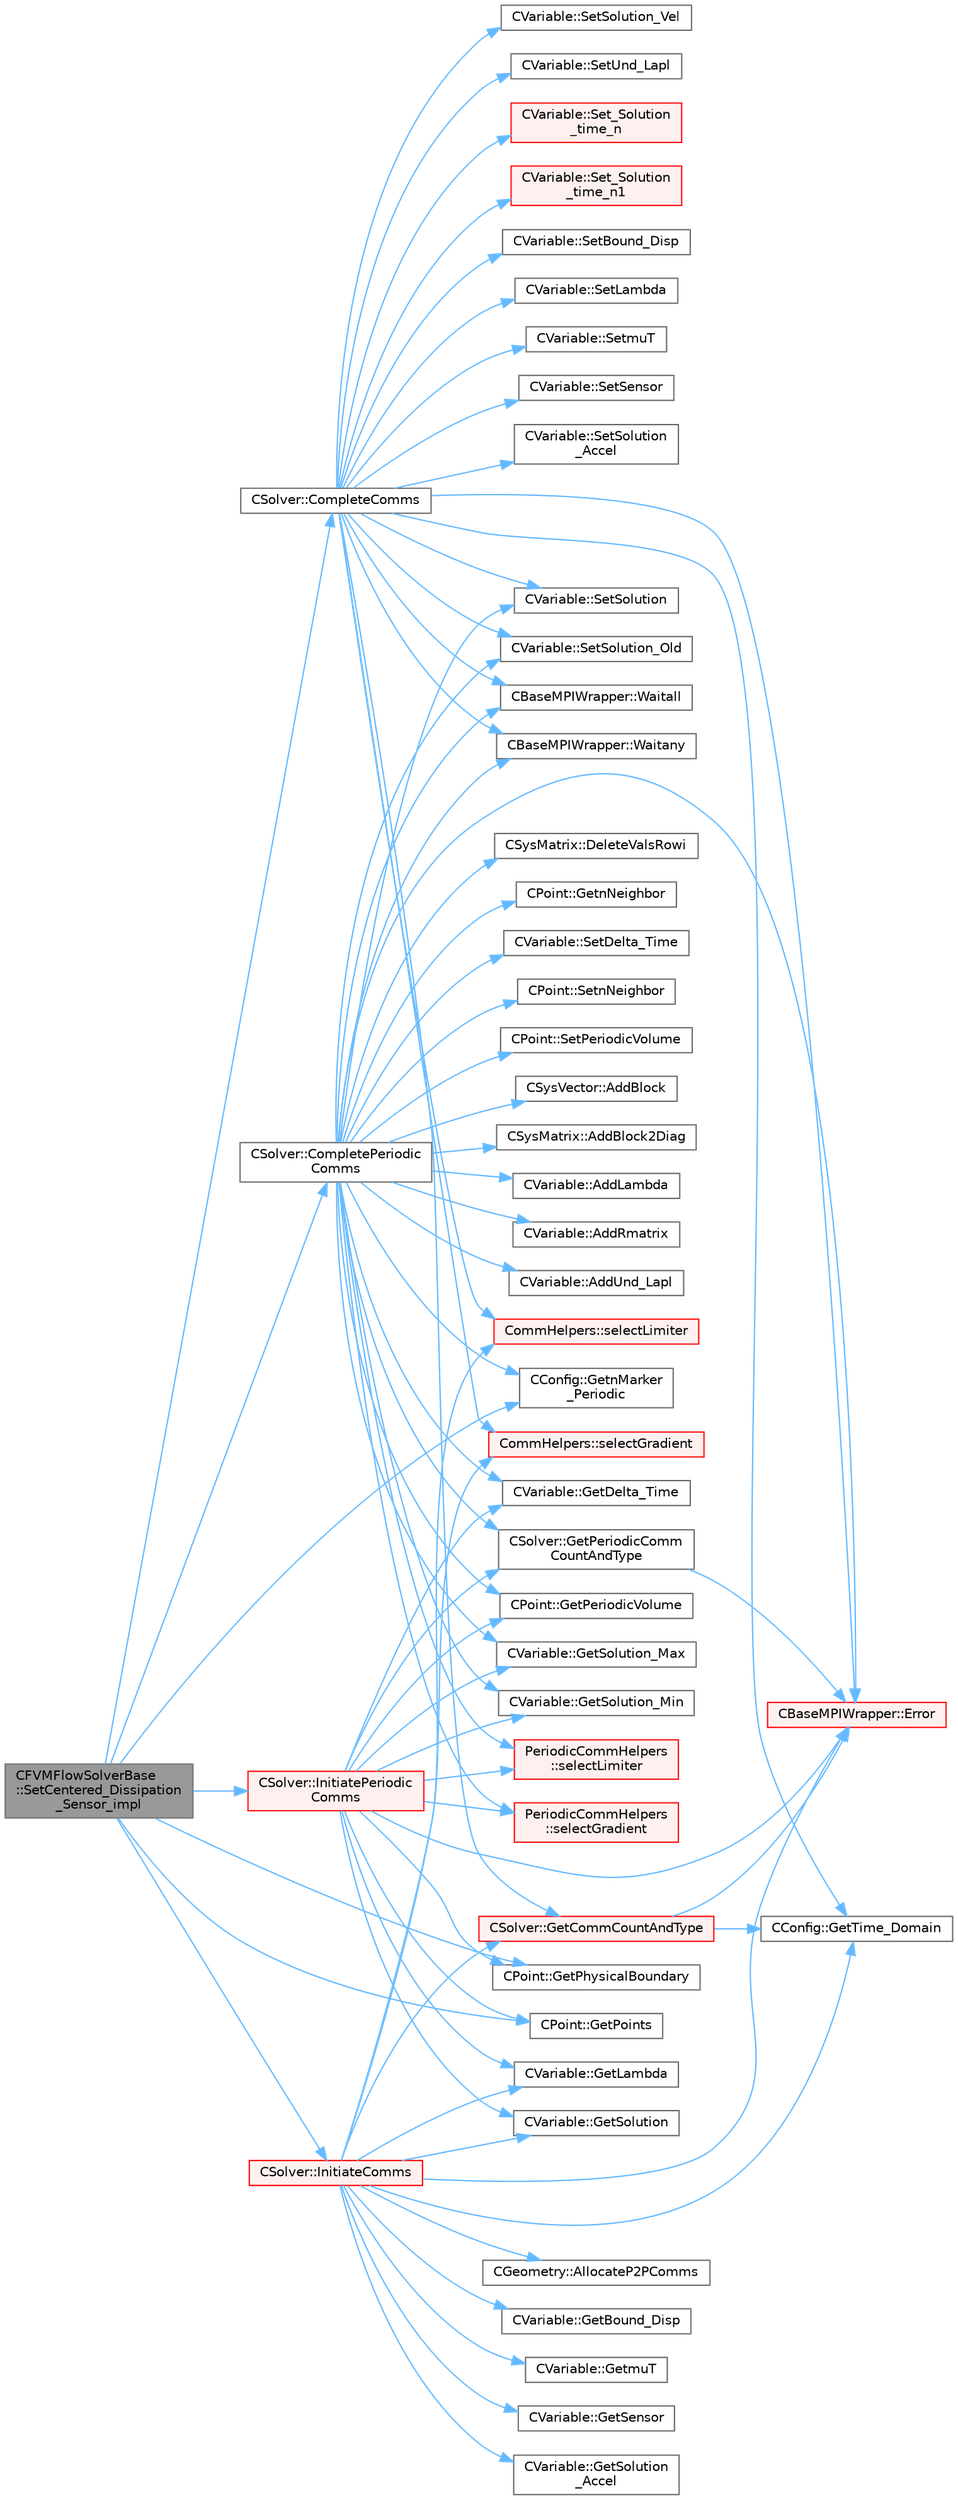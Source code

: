 digraph "CFVMFlowSolverBase::SetCentered_Dissipation_Sensor_impl"
{
 // LATEX_PDF_SIZE
  bgcolor="transparent";
  edge [fontname=Helvetica,fontsize=10,labelfontname=Helvetica,labelfontsize=10];
  node [fontname=Helvetica,fontsize=10,shape=box,height=0.2,width=0.4];
  rankdir="LR";
  Node1 [id="Node000001",label="CFVMFlowSolverBase\l::SetCentered_Dissipation\l_Sensor_impl",height=0.2,width=0.4,color="gray40", fillcolor="grey60", style="filled", fontcolor="black",tooltip="Compute the dissipation sensor for centered schemes."];
  Node1 -> Node2 [id="edge1_Node000001_Node000002",color="steelblue1",style="solid",tooltip=" "];
  Node2 [id="Node000002",label="CSolver::CompleteComms",height=0.2,width=0.4,color="grey40", fillcolor="white", style="filled",URL="$classCSolver.html#a6891c839827efbebdcbf9a349f4da92c",tooltip="Routine to complete the set of non-blocking communications launched by InitiateComms() and unpacking ..."];
  Node2 -> Node3 [id="edge2_Node000002_Node000003",color="steelblue1",style="solid",tooltip=" "];
  Node3 [id="Node000003",label="CBaseMPIWrapper::Error",height=0.2,width=0.4,color="red", fillcolor="#FFF0F0", style="filled",URL="$classCBaseMPIWrapper.html#a04457c47629bda56704e6a8804833eeb",tooltip=" "];
  Node2 -> Node5 [id="edge3_Node000002_Node000005",color="steelblue1",style="solid",tooltip=" "];
  Node5 [id="Node000005",label="CSolver::GetCommCountAndType",height=0.2,width=0.4,color="red", fillcolor="#FFF0F0", style="filled",URL="$classCSolver.html#a56fdda7e77a14dfc70449ecef91336e7",tooltip="Helper function to define the type and number of variables per point for each communication type."];
  Node5 -> Node3 [id="edge4_Node000005_Node000003",color="steelblue1",style="solid",tooltip=" "];
  Node5 -> Node7 [id="edge5_Node000005_Node000007",color="steelblue1",style="solid",tooltip=" "];
  Node7 [id="Node000007",label="CConfig::GetTime_Domain",height=0.2,width=0.4,color="grey40", fillcolor="white", style="filled",URL="$classCConfig.html#a85d2e3cf43b77c63642c40c235b853f3",tooltip="Check if the multizone problem is solved for time domain."];
  Node2 -> Node7 [id="edge6_Node000002_Node000007",color="steelblue1",style="solid",tooltip=" "];
  Node2 -> Node8 [id="edge7_Node000002_Node000008",color="steelblue1",style="solid",tooltip=" "];
  Node8 [id="Node000008",label="CommHelpers::selectGradient",height=0.2,width=0.4,color="red", fillcolor="#FFF0F0", style="filled",URL="$namespaceCommHelpers.html#a691c54929c54c5e0b153a99f22217c8b",tooltip=" "];
  Node2 -> Node13 [id="edge8_Node000002_Node000013",color="steelblue1",style="solid",tooltip=" "];
  Node13 [id="Node000013",label="CommHelpers::selectLimiter",height=0.2,width=0.4,color="red", fillcolor="#FFF0F0", style="filled",URL="$namespaceCommHelpers.html#a88e9c22d59034b9b975cd978e1d99db1",tooltip=" "];
  Node2 -> Node17 [id="edge9_Node000002_Node000017",color="steelblue1",style="solid",tooltip=" "];
  Node17 [id="Node000017",label="CVariable::Set_Solution\l_time_n",height=0.2,width=0.4,color="red", fillcolor="#FFF0F0", style="filled",URL="$classCVariable.html#abf55f051089ec13d9c0422ed3389a9dc",tooltip="Set the variable solution at time n."];
  Node2 -> Node21 [id="edge10_Node000002_Node000021",color="steelblue1",style="solid",tooltip=" "];
  Node21 [id="Node000021",label="CVariable::Set_Solution\l_time_n1",height=0.2,width=0.4,color="red", fillcolor="#FFF0F0", style="filled",URL="$classCVariable.html#a527a337871bb37c3bb2df40c2b946884",tooltip="Set the variable solution at time n-1."];
  Node2 -> Node22 [id="edge11_Node000002_Node000022",color="steelblue1",style="solid",tooltip=" "];
  Node22 [id="Node000022",label="CVariable::SetBound_Disp",height=0.2,width=0.4,color="grey40", fillcolor="white", style="filled",URL="$classCVariable.html#a840431a0403b4bddd0a99dbfdf365795",tooltip="A virtual member. Set the boundary displacement."];
  Node2 -> Node23 [id="edge12_Node000002_Node000023",color="steelblue1",style="solid",tooltip=" "];
  Node23 [id="Node000023",label="CVariable::SetLambda",height=0.2,width=0.4,color="grey40", fillcolor="white", style="filled",URL="$classCVariable.html#afc0086076d62561f31a39f774c297428",tooltip="Set the value of the spectral radius."];
  Node2 -> Node24 [id="edge13_Node000002_Node000024",color="steelblue1",style="solid",tooltip=" "];
  Node24 [id="Node000024",label="CVariable::SetmuT",height=0.2,width=0.4,color="grey40", fillcolor="white", style="filled",URL="$classCVariable.html#a91256a1e927c5a529d853d0f127243de",tooltip="Set the value of the eddy viscosity."];
  Node2 -> Node25 [id="edge14_Node000002_Node000025",color="steelblue1",style="solid",tooltip=" "];
  Node25 [id="Node000025",label="CVariable::SetSensor",height=0.2,width=0.4,color="grey40", fillcolor="white", style="filled",URL="$classCVariable.html#a79ebe4ea3cc8eccd8b004256c5492a9e",tooltip="Set pressure sensor."];
  Node2 -> Node26 [id="edge15_Node000002_Node000026",color="steelblue1",style="solid",tooltip=" "];
  Node26 [id="Node000026",label="CVariable::SetSolution",height=0.2,width=0.4,color="grey40", fillcolor="white", style="filled",URL="$classCVariable.html#a22fbbd7bc6491672843000644a05c6a5",tooltip="Set the value of the solution, all variables."];
  Node2 -> Node27 [id="edge16_Node000002_Node000027",color="steelblue1",style="solid",tooltip=" "];
  Node27 [id="Node000027",label="CVariable::SetSolution\l_Accel",height=0.2,width=0.4,color="grey40", fillcolor="white", style="filled",URL="$classCVariable.html#af87029baec777039085fb1ff17ee9555",tooltip="Set the value of the acceleration (Structural Analysis)."];
  Node2 -> Node28 [id="edge17_Node000002_Node000028",color="steelblue1",style="solid",tooltip=" "];
  Node28 [id="Node000028",label="CVariable::SetSolution_Old",height=0.2,width=0.4,color="grey40", fillcolor="white", style="filled",URL="$classCVariable.html#a6ee4d8d450971204cc054a33d6473732",tooltip="Set the value of the old solution."];
  Node2 -> Node29 [id="edge18_Node000002_Node000029",color="steelblue1",style="solid",tooltip=" "];
  Node29 [id="Node000029",label="CVariable::SetSolution_Vel",height=0.2,width=0.4,color="grey40", fillcolor="white", style="filled",URL="$classCVariable.html#a5c1430d98acd399f1371f23e6fae053f",tooltip="Set the value of the velocity (Structural Analysis)."];
  Node2 -> Node30 [id="edge19_Node000002_Node000030",color="steelblue1",style="solid",tooltip=" "];
  Node30 [id="Node000030",label="CVariable::SetUnd_Lapl",height=0.2,width=0.4,color="grey40", fillcolor="white", style="filled",URL="$classCVariable.html#a70f0c6e3ddcf2fdcde3b90f217a0d4a3",tooltip="Set a value to the undivided laplacian."];
  Node2 -> Node31 [id="edge20_Node000002_Node000031",color="steelblue1",style="solid",tooltip=" "];
  Node31 [id="Node000031",label="CBaseMPIWrapper::Waitall",height=0.2,width=0.4,color="grey40", fillcolor="white", style="filled",URL="$classCBaseMPIWrapper.html#a01c02f8c0c799ccd15023f0c2c3cae27",tooltip=" "];
  Node2 -> Node32 [id="edge21_Node000002_Node000032",color="steelblue1",style="solid",tooltip=" "];
  Node32 [id="Node000032",label="CBaseMPIWrapper::Waitany",height=0.2,width=0.4,color="grey40", fillcolor="white", style="filled",URL="$classCBaseMPIWrapper.html#a5f4a1382f625fbbfb2c6224a87591825",tooltip=" "];
  Node1 -> Node33 [id="edge22_Node000001_Node000033",color="steelblue1",style="solid",tooltip=" "];
  Node33 [id="Node000033",label="CSolver::CompletePeriodic\lComms",height=0.2,width=0.4,color="grey40", fillcolor="white", style="filled",URL="$classCSolver.html#a6b9c3e0290bce84f14ad3fde8ffa8658",tooltip="Routine to complete the set of non-blocking periodic communications launched by InitiatePeriodicComms..."];
  Node33 -> Node34 [id="edge23_Node000033_Node000034",color="steelblue1",style="solid",tooltip=" "];
  Node34 [id="Node000034",label="CSysVector::AddBlock",height=0.2,width=0.4,color="grey40", fillcolor="white", style="filled",URL="$classCSysVector.html#aa463275cba394503a9778529fdaa4494",tooltip="Add \"block\" to the vector, see SetBlock."];
  Node33 -> Node35 [id="edge24_Node000033_Node000035",color="steelblue1",style="solid",tooltip=" "];
  Node35 [id="Node000035",label="CSysMatrix::AddBlock2Diag",height=0.2,width=0.4,color="grey40", fillcolor="white", style="filled",URL="$classCSysMatrix.html#a5a4ef7eeb7f009450f575660108ed7be",tooltip="Non overwrite version of SetBlock2Diag, also with scaling."];
  Node33 -> Node36 [id="edge25_Node000033_Node000036",color="steelblue1",style="solid",tooltip=" "];
  Node36 [id="Node000036",label="CVariable::AddLambda",height=0.2,width=0.4,color="grey40", fillcolor="white", style="filled",URL="$classCVariable.html#a90383034bdbbf6b9230ecb27b043374f",tooltip="Add the value of the spectral radius."];
  Node33 -> Node37 [id="edge26_Node000033_Node000037",color="steelblue1",style="solid",tooltip=" "];
  Node37 [id="Node000037",label="CVariable::AddRmatrix",height=0.2,width=0.4,color="grey40", fillcolor="white", style="filled",URL="$classCVariable.html#ad20c6c9494cc08a50403cea1a4b65795",tooltip="Add value to the Rmatrix for least squares gradient calculations."];
  Node33 -> Node38 [id="edge27_Node000033_Node000038",color="steelblue1",style="solid",tooltip=" "];
  Node38 [id="Node000038",label="CVariable::AddUnd_Lapl",height=0.2,width=0.4,color="grey40", fillcolor="white", style="filled",URL="$classCVariable.html#a1a920f04028a1c5ae487550cef89920a",tooltip="Increment the value of the undivided laplacian of the solution."];
  Node33 -> Node39 [id="edge28_Node000033_Node000039",color="steelblue1",style="solid",tooltip=" "];
  Node39 [id="Node000039",label="CSysMatrix::DeleteValsRowi",height=0.2,width=0.4,color="grey40", fillcolor="white", style="filled",URL="$classCSysMatrix.html#a9473b0224c9b9a2749571db0bbd22a70",tooltip="Deletes the values of the row i of the sparse matrix."];
  Node33 -> Node3 [id="edge29_Node000033_Node000003",color="steelblue1",style="solid",tooltip=" "];
  Node33 -> Node40 [id="edge30_Node000033_Node000040",color="steelblue1",style="solid",tooltip=" "];
  Node40 [id="Node000040",label="CVariable::GetDelta_Time",height=0.2,width=0.4,color="grey40", fillcolor="white", style="filled",URL="$classCVariable.html#aef3ea2cd0a87d55835bb2bd332678489",tooltip="Get the value of the time step."];
  Node33 -> Node41 [id="edge31_Node000033_Node000041",color="steelblue1",style="solid",tooltip=" "];
  Node41 [id="Node000041",label="CConfig::GetnMarker\l_Periodic",height=0.2,width=0.4,color="grey40", fillcolor="white", style="filled",URL="$classCConfig.html#a8d41ac571359049bbdc4b7927e7c328a",tooltip="Get the total number of periodic markers."];
  Node33 -> Node42 [id="edge32_Node000033_Node000042",color="steelblue1",style="solid",tooltip=" "];
  Node42 [id="Node000042",label="CPoint::GetnNeighbor",height=0.2,width=0.4,color="grey40", fillcolor="white", style="filled",URL="$classCPoint.html#a49aa3858a7980bdf135f30d835bfebe9",tooltip="Get the number of neighbor of a point."];
  Node33 -> Node43 [id="edge33_Node000033_Node000043",color="steelblue1",style="solid",tooltip=" "];
  Node43 [id="Node000043",label="CSolver::GetPeriodicComm\lCountAndType",height=0.2,width=0.4,color="grey40", fillcolor="white", style="filled",URL="$classCSolver.html#a4cb94f79e1bb4dedc9e4c37606f3775c",tooltip="Helper function to define the type and number of variables per point for each communication type."];
  Node43 -> Node3 [id="edge34_Node000043_Node000003",color="steelblue1",style="solid",tooltip=" "];
  Node33 -> Node44 [id="edge35_Node000033_Node000044",color="steelblue1",style="solid",tooltip=" "];
  Node44 [id="Node000044",label="CPoint::GetPeriodicVolume",height=0.2,width=0.4,color="grey40", fillcolor="white", style="filled",URL="$classCPoint.html#a47d81f37300a47e20ee3cd66d7c457f4",tooltip="Get the missing component of area or volume for a control volume on a periodic marker."];
  Node33 -> Node45 [id="edge36_Node000033_Node000045",color="steelblue1",style="solid",tooltip=" "];
  Node45 [id="Node000045",label="CVariable::GetSolution_Max",height=0.2,width=0.4,color="grey40", fillcolor="white", style="filled",URL="$classCVariable.html#acf26b03150e1a12c455f5e8327436c28",tooltip="Get the min solution."];
  Node33 -> Node46 [id="edge37_Node000033_Node000046",color="steelblue1",style="solid",tooltip=" "];
  Node46 [id="Node000046",label="CVariable::GetSolution_Min",height=0.2,width=0.4,color="grey40", fillcolor="white", style="filled",URL="$classCVariable.html#a885cbb7a096bd4e59115f2856f4ac4a5",tooltip="Get the min solution."];
  Node33 -> Node47 [id="edge38_Node000033_Node000047",color="steelblue1",style="solid",tooltip=" "];
  Node47 [id="Node000047",label="PeriodicCommHelpers\l::selectGradient",height=0.2,width=0.4,color="red", fillcolor="#FFF0F0", style="filled",URL="$namespacePeriodicCommHelpers.html#a1fc07b93c26d00ddae225fd80c28c1fc",tooltip=" "];
  Node33 -> Node48 [id="edge39_Node000033_Node000048",color="steelblue1",style="solid",tooltip=" "];
  Node48 [id="Node000048",label="PeriodicCommHelpers\l::selectLimiter",height=0.2,width=0.4,color="red", fillcolor="#FFF0F0", style="filled",URL="$namespacePeriodicCommHelpers.html#a2f2bc43a91b0f94b664e28069ee7abd4",tooltip=" "];
  Node33 -> Node49 [id="edge40_Node000033_Node000049",color="steelblue1",style="solid",tooltip=" "];
  Node49 [id="Node000049",label="CVariable::SetDelta_Time",height=0.2,width=0.4,color="grey40", fillcolor="white", style="filled",URL="$classCVariable.html#a75d51484f25650269294a7925c0f5a3e",tooltip="Set the value of the time step."];
  Node33 -> Node50 [id="edge41_Node000033_Node000050",color="steelblue1",style="solid",tooltip=" "];
  Node50 [id="Node000050",label="CPoint::SetnNeighbor",height=0.2,width=0.4,color="grey40", fillcolor="white", style="filled",URL="$classCPoint.html#a28f69d74670361558e0fd31947cec519",tooltip="Set the number of neighbor (artificial dissipation)."];
  Node33 -> Node51 [id="edge42_Node000033_Node000051",color="steelblue1",style="solid",tooltip=" "];
  Node51 [id="Node000051",label="CPoint::SetPeriodicVolume",height=0.2,width=0.4,color="grey40", fillcolor="white", style="filled",URL="$classCPoint.html#a04fae9e559f1a077087f46208de8579c",tooltip="Set the missing component of area or volume for a control volume on a periodic marker."];
  Node33 -> Node26 [id="edge43_Node000033_Node000026",color="steelblue1",style="solid",tooltip=" "];
  Node33 -> Node28 [id="edge44_Node000033_Node000028",color="steelblue1",style="solid",tooltip=" "];
  Node33 -> Node31 [id="edge45_Node000033_Node000031",color="steelblue1",style="solid",tooltip=" "];
  Node33 -> Node32 [id="edge46_Node000033_Node000032",color="steelblue1",style="solid",tooltip=" "];
  Node1 -> Node41 [id="edge47_Node000001_Node000041",color="steelblue1",style="solid",tooltip=" "];
  Node1 -> Node52 [id="edge48_Node000001_Node000052",color="steelblue1",style="solid",tooltip=" "];
  Node52 [id="Node000052",label="CPoint::GetPhysicalBoundary",height=0.2,width=0.4,color="grey40", fillcolor="white", style="filled",URL="$classCPoint.html#aaf8ce82e815afc59927fd23fc5bc34e2",tooltip="Provides information about if a point belong to the physical boundaries (without MPI)."];
  Node1 -> Node53 [id="edge49_Node000001_Node000053",color="steelblue1",style="solid",tooltip=" "];
  Node53 [id="Node000053",label="CPoint::GetPoints",height=0.2,width=0.4,color="grey40", fillcolor="white", style="filled",URL="$classCPoint.html#a28c574d1577404bc70199351c1c9c358",tooltip="Get the entire point adjacency information in compressed format (CSR)."];
  Node1 -> Node54 [id="edge50_Node000001_Node000054",color="steelblue1",style="solid",tooltip=" "];
  Node54 [id="Node000054",label="CSolver::InitiateComms",height=0.2,width=0.4,color="red", fillcolor="#FFF0F0", style="filled",URL="$classCSolver.html#a7c5c26e7f006b4bb7e93582d839cf09d",tooltip="Routine to load a solver quantity into the data structures for MPI point-to-point communication and t..."];
  Node54 -> Node55 [id="edge51_Node000054_Node000055",color="steelblue1",style="solid",tooltip=" "];
  Node55 [id="Node000055",label="CGeometry::AllocateP2PComms",height=0.2,width=0.4,color="grey40", fillcolor="white", style="filled",URL="$classCGeometry.html#ab8d78a9f4017431b7542e154f58a7e63",tooltip="Routine to allocate buffers for point-to-point MPI communications. Also called to dynamically realloc..."];
  Node54 -> Node3 [id="edge52_Node000054_Node000003",color="steelblue1",style="solid",tooltip=" "];
  Node54 -> Node56 [id="edge53_Node000054_Node000056",color="steelblue1",style="solid",tooltip=" "];
  Node56 [id="Node000056",label="CVariable::GetBound_Disp",height=0.2,width=0.4,color="grey40", fillcolor="white", style="filled",URL="$classCVariable.html#a7e382eae45700e5c1e8973292c08f128",tooltip="A virtual member. Get the value of the displacement imposed at the boundary."];
  Node54 -> Node5 [id="edge54_Node000054_Node000005",color="steelblue1",style="solid",tooltip=" "];
  Node54 -> Node57 [id="edge55_Node000054_Node000057",color="steelblue1",style="solid",tooltip=" "];
  Node57 [id="Node000057",label="CVariable::GetLambda",height=0.2,width=0.4,color="grey40", fillcolor="white", style="filled",URL="$classCVariable.html#af0b6afbd2666eab791d902f50fc3e869",tooltip="Get the value of the spectral radius."];
  Node54 -> Node58 [id="edge56_Node000054_Node000058",color="steelblue1",style="solid",tooltip=" "];
  Node58 [id="Node000058",label="CVariable::GetmuT",height=0.2,width=0.4,color="grey40", fillcolor="white", style="filled",URL="$classCVariable.html#ad35ee29420764dda0bbb574f7a7253e7",tooltip="Get the value of the eddy viscosity."];
  Node54 -> Node59 [id="edge57_Node000054_Node000059",color="steelblue1",style="solid",tooltip=" "];
  Node59 [id="Node000059",label="CVariable::GetSensor",height=0.2,width=0.4,color="grey40", fillcolor="white", style="filled",URL="$classCVariable.html#afec545423f883bcd961ac9f1e5d18dd2",tooltip="Get the pressure sensor."];
  Node54 -> Node60 [id="edge58_Node000054_Node000060",color="steelblue1",style="solid",tooltip=" "];
  Node60 [id="Node000060",label="CVariable::GetSolution",height=0.2,width=0.4,color="grey40", fillcolor="white", style="filled",URL="$classCVariable.html#a261483e39c23c1de7cb9aea7e917c121",tooltip="Get the solution."];
  Node54 -> Node61 [id="edge59_Node000054_Node000061",color="steelblue1",style="solid",tooltip=" "];
  Node61 [id="Node000061",label="CVariable::GetSolution\l_Accel",height=0.2,width=0.4,color="grey40", fillcolor="white", style="filled",URL="$classCVariable.html#aef2fdf091198070a00d12cdb4dea3ff6",tooltip="Get the acceleration (Structural Analysis)."];
  Node54 -> Node7 [id="edge60_Node000054_Node000007",color="steelblue1",style="solid",tooltip=" "];
  Node54 -> Node8 [id="edge61_Node000054_Node000008",color="steelblue1",style="solid",tooltip=" "];
  Node54 -> Node13 [id="edge62_Node000054_Node000013",color="steelblue1",style="solid",tooltip=" "];
  Node1 -> Node72 [id="edge63_Node000001_Node000072",color="steelblue1",style="solid",tooltip=" "];
  Node72 [id="Node000072",label="CSolver::InitiatePeriodic\lComms",height=0.2,width=0.4,color="red", fillcolor="#FFF0F0", style="filled",URL="$classCSolver.html#a1a6e3eee698f471925178d422a0c3724",tooltip="Routine to load a solver quantity into the data structures for MPI periodic communication and to laun..."];
  Node72 -> Node3 [id="edge64_Node000072_Node000003",color="steelblue1",style="solid",tooltip=" "];
  Node72 -> Node40 [id="edge65_Node000072_Node000040",color="steelblue1",style="solid",tooltip=" "];
  Node72 -> Node57 [id="edge66_Node000072_Node000057",color="steelblue1",style="solid",tooltip=" "];
  Node72 -> Node43 [id="edge67_Node000072_Node000043",color="steelblue1",style="solid",tooltip=" "];
  Node72 -> Node44 [id="edge68_Node000072_Node000044",color="steelblue1",style="solid",tooltip=" "];
  Node72 -> Node52 [id="edge69_Node000072_Node000052",color="steelblue1",style="solid",tooltip=" "];
  Node72 -> Node53 [id="edge70_Node000072_Node000053",color="steelblue1",style="solid",tooltip=" "];
  Node72 -> Node60 [id="edge71_Node000072_Node000060",color="steelblue1",style="solid",tooltip=" "];
  Node72 -> Node45 [id="edge72_Node000072_Node000045",color="steelblue1",style="solid",tooltip=" "];
  Node72 -> Node46 [id="edge73_Node000072_Node000046",color="steelblue1",style="solid",tooltip=" "];
  Node72 -> Node47 [id="edge74_Node000072_Node000047",color="steelblue1",style="solid",tooltip=" "];
  Node72 -> Node48 [id="edge75_Node000072_Node000048",color="steelblue1",style="solid",tooltip=" "];
}

